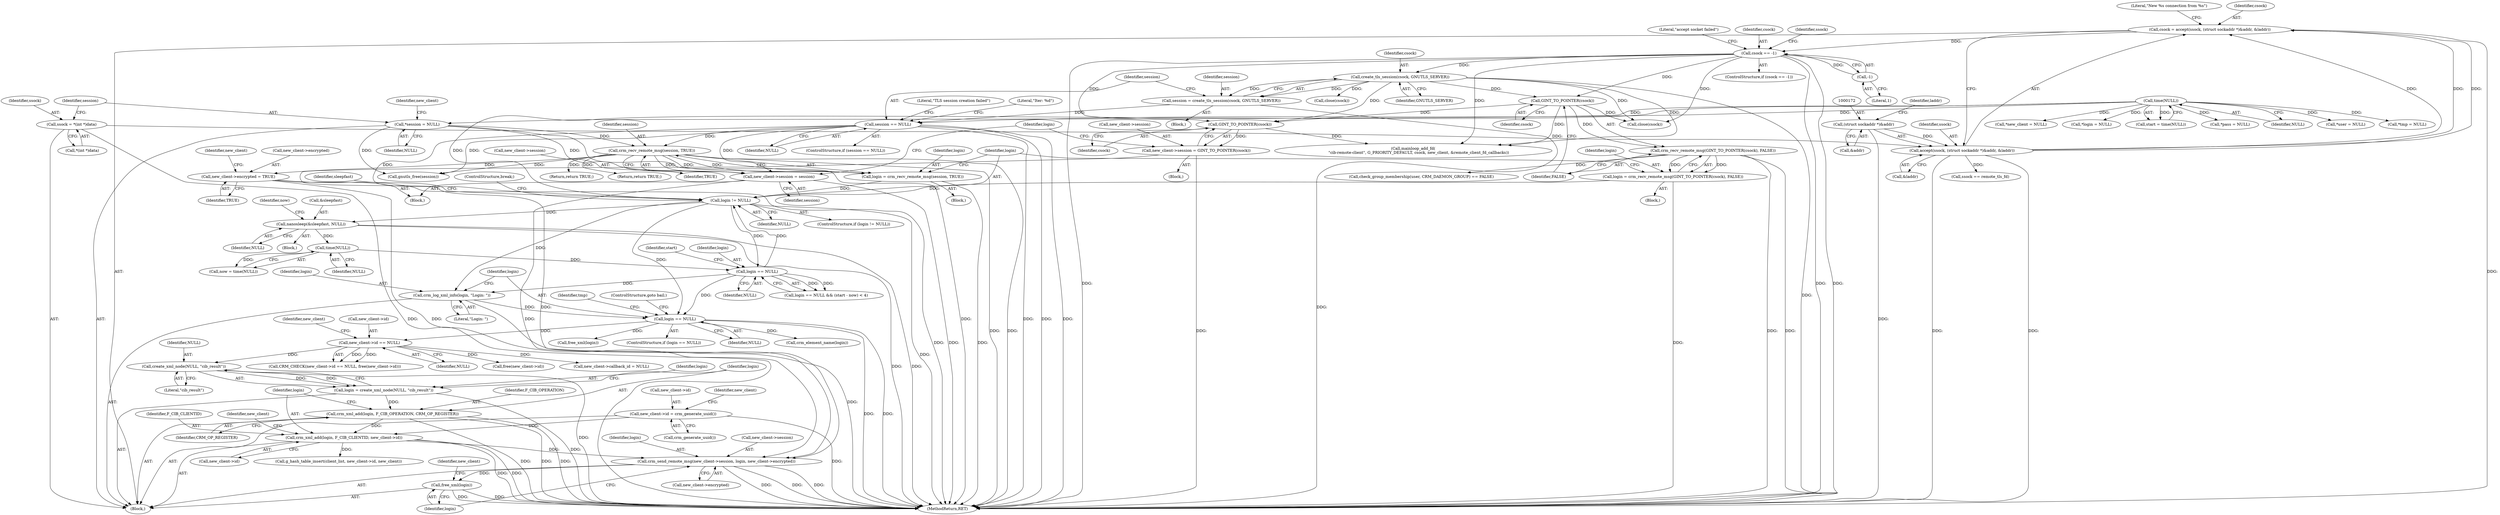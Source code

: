 digraph "1_pacemaker_564f7cc2a51dcd2f28ab12a13394f31be5aa3c93_2@API" {
"1000415" [label="(Call,crm_send_remote_msg(new_client->session, login, new_client->encrypted))"];
"1000392" [label="(Call,new_client->session = GINT_TO_POINTER(csock))"];
"1000396" [label="(Call,GINT_TO_POINTER(csock))"];
"1000190" [label="(Call,csock == -1)"];
"1000167" [label="(Call,csock = accept(ssock, (struct sockaddr *)&addr, &laddr))"];
"1000169" [label="(Call,accept(ssock, (struct sockaddr *)&addr, &laddr))"];
"1000129" [label="(Call,ssock = *(int *)data)"];
"1000171" [label="(Call,(struct sockaddr *)&addr)"];
"1000192" [label="(Call,-1)"];
"1000206" [label="(Call,create_tls_session(csock, GNUTLS_SERVER))"];
"1000241" [label="(Call,GINT_TO_POINTER(csock))"];
"1000385" [label="(Call,new_client->session = session)"];
"1000210" [label="(Call,session == NULL)"];
"1000204" [label="(Call,session = create_tls_session(csock, GNUTLS_SERVER))"];
"1000125" [label="(Call,time(NULL))"];
"1000233" [label="(Call,crm_recv_remote_msg(session, TRUE))"];
"1000136" [label="(Call,*session = NULL)"];
"1000409" [label="(Call,crm_xml_add(login, F_CIB_CLIENTID, new_client->id))"];
"1000405" [label="(Call,crm_xml_add(login, F_CIB_OPERATION, CRM_OP_REGISTER))"];
"1000400" [label="(Call,login = create_xml_node(NULL, \"cib_result\"))"];
"1000402" [label="(Call,create_xml_node(NULL, \"cib_result\"))"];
"1000350" [label="(Call,new_client->id == NULL)"];
"1000271" [label="(Call,login == NULL)"];
"1000267" [label="(Call,crm_log_xml_info(login, \"Login: \"))"];
"1000259" [label="(Call,login == NULL)"];
"1000245" [label="(Call,login != NULL)"];
"1000238" [label="(Call,login = crm_recv_remote_msg(GINT_TO_POINTER(csock), FALSE))"];
"1000240" [label="(Call,crm_recv_remote_msg(GINT_TO_POINTER(csock), FALSE))"];
"1000231" [label="(Call,login = crm_recv_remote_msg(session, TRUE))"];
"1000256" [label="(Call,time(NULL))"];
"1000250" [label="(Call,nanosleep(&sleepfast, NULL))"];
"1000359" [label="(Call,new_client->id = crm_generate_uuid())"];
"1000380" [label="(Call,new_client->encrypted = TRUE)"];
"1000423" [label="(Call,free_xml(login))"];
"1000204" [label="(Call,session = create_tls_session(csock, GNUTLS_SERVER))"];
"1000178" [label="(Literal,\"New %s connection from %s\")"];
"1000270" [label="(ControlStructure,if (login == NULL))"];
"1000234" [label="(Identifier,session)"];
"1000130" [label="(Identifier,ssock)"];
"1000268" [label="(Identifier,login)"];
"1000180" [label="(Call,ssock == remote_tls_fd)"];
"1000251" [label="(Call,&sleepfast)"];
"1000196" [label="(Literal,\"accept socket failed\")"];
"1000314" [label="(Call,check_group_membership(user, CRM_DAEMON_GROUP) == FALSE)"];
"1000242" [label="(Identifier,csock)"];
"1000351" [label="(Call,new_client->id)"];
"1000175" [label="(Call,&laddr)"];
"1000271" [label="(Call,login == NULL)"];
"1000131" [label="(Call,*(int *)data)"];
"1000176" [label="(Identifier,laddr)"];
"1000215" [label="(Literal,\"TLS session creation failed\")"];
"1000137" [label="(Identifier,session)"];
"1000423" [label="(Call,free_xml(login))"];
"1000407" [label="(Identifier,F_CIB_OPERATION)"];
"1000260" [label="(Identifier,login)"];
"1000419" [label="(Identifier,login)"];
"1000417" [label="(Identifier,new_client)"];
"1000397" [label="(Identifier,csock)"];
"1000457" [label="(Call,gnutls_free(session))"];
"1000212" [label="(Identifier,NULL)"];
"1000436" [label="(Call,g_hash_table_insert(client_list, new_client->id, new_client))"];
"1000253" [label="(Identifier,NULL)"];
"1000355" [label="(Call,free(new_client->id))"];
"1000403" [label="(Identifier,NULL)"];
"1000256" [label="(Call,time(NULL))"];
"1000384" [label="(Identifier,TRUE)"];
"1000275" [label="(ControlStructure,goto bail;)"];
"1000406" [label="(Identifier,login)"];
"1000152" [label="(Call,*pass = NULL)"];
"1000246" [label="(Identifier,login)"];
"1000387" [label="(Identifier,new_client)"];
"1000427" [label="(Identifier,new_client)"];
"1000243" [label="(Identifier,FALSE)"];
"1000463" [label="(Return,return TRUE;)"];
"1000240" [label="(Call,crm_recv_remote_msg(GINT_TO_POINTER(csock), FALSE))"];
"1000207" [label="(Identifier,csock)"];
"1000247" [label="(Identifier,NULL)"];
"1000193" [label="(Literal,1)"];
"1000126" [label="(Identifier,NULL)"];
"1000216" [label="(Call,close(csock))"];
"1000360" [label="(Call,new_client->id)"];
"1000148" [label="(Call,*user = NULL)"];
"1000442" [label="(Return,return TRUE;)"];
"1000239" [label="(Identifier,login)"];
"1000415" [label="(Call,crm_send_remote_msg(new_client->session, login, new_client->encrypted))"];
"1000359" [label="(Call,new_client->id = crm_generate_uuid())"];
"1000168" [label="(Identifier,csock)"];
"1000401" [label="(Identifier,login)"];
"1000429" [label="(Call,mainloop_add_fd(\n         \"cib-remote-client\", G_PRIORITY_DEFAULT, csock, new_client, &remote_client_fd_callbacks))"];
"1000357" [label="(Identifier,new_client)"];
"1000156" [label="(Call,*tmp = NULL)"];
"1000269" [label="(Literal,\"Login: \")"];
"1000273" [label="(Identifier,NULL)"];
"1000370" [label="(Call,new_client->callback_id = NULL)"];
"1000267" [label="(Call,crm_log_xml_info(login, \"Login: \"))"];
"1000392" [label="(Call,new_client->session = GINT_TO_POINTER(csock))"];
"1000408" [label="(Identifier,CRM_OP_REGISTER)"];
"1000108" [label="(Block,)"];
"1000203" [label="(Block,)"];
"1000250" [label="(Call,nanosleep(&sleepfast, NULL))"];
"1000350" [label="(Call,new_client->id == NULL)"];
"1000125" [label="(Call,time(NULL))"];
"1000396" [label="(Call,GINT_TO_POINTER(csock))"];
"1000191" [label="(Identifier,csock)"];
"1000192" [label="(Call,-1)"];
"1000278" [label="(Call,crm_element_name(login))"];
"1000206" [label="(Call,create_tls_session(csock, GNUTLS_SERVER))"];
"1000277" [label="(Identifier,tmp)"];
"1000230" [label="(Block,)"];
"1000411" [label="(Identifier,F_CIB_CLIENTID)"];
"1000233" [label="(Call,crm_recv_remote_msg(session, TRUE))"];
"1000363" [label="(Call,crm_generate_uuid())"];
"1000232" [label="(Identifier,login)"];
"1000380" [label="(Call,new_client->encrypted = TRUE)"];
"1000221" [label="(Block,)"];
"1000140" [label="(Call,*new_client = NULL)"];
"1000245" [label="(Call,login != NULL)"];
"1000171" [label="(Call,(struct sockaddr *)&addr)"];
"1000235" [label="(Identifier,TRUE)"];
"1000129" [label="(Call,ssock = *(int *)data)"];
"1000238" [label="(Call,login = crm_recv_remote_msg(GINT_TO_POINTER(csock), FALSE))"];
"1000420" [label="(Call,new_client->encrypted)"];
"1000209" [label="(ControlStructure,if (session == NULL))"];
"1000465" [label="(MethodReturn,RET)"];
"1000261" [label="(Identifier,NULL)"];
"1000136" [label="(Call,*session = NULL)"];
"1000249" [label="(ControlStructure,break;)"];
"1000144" [label="(Call,*login = NULL)"];
"1000410" [label="(Identifier,login)"];
"1000264" [label="(Identifier,start)"];
"1000244" [label="(ControlStructure,if (login != NULL))"];
"1000405" [label="(Call,crm_xml_add(login, F_CIB_OPERATION, CRM_OP_REGISTER))"];
"1000272" [label="(Identifier,login)"];
"1000409" [label="(Call,crm_xml_add(login, F_CIB_CLIENTID, new_client->id))"];
"1000170" [label="(Identifier,ssock)"];
"1000389" [label="(Identifier,session)"];
"1000190" [label="(Call,csock == -1)"];
"1000416" [label="(Call,new_client->session)"];
"1000258" [label="(Call,login == NULL && (start - now) < 4)"];
"1000379" [label="(Block,)"];
"1000138" [label="(Identifier,NULL)"];
"1000241" [label="(Call,GINT_TO_POINTER(csock))"];
"1000223" [label="(Literal,\"Iter: %d\")"];
"1000208" [label="(Identifier,GNUTLS_SERVER)"];
"1000381" [label="(Call,new_client->encrypted)"];
"1000349" [label="(Call,CRM_CHECK(new_client->id == NULL, free(new_client->id)))"];
"1000354" [label="(Identifier,NULL)"];
"1000211" [label="(Identifier,session)"];
"1000393" [label="(Call,new_client->session)"];
"1000255" [label="(Identifier,now)"];
"1000231" [label="(Call,login = crm_recv_remote_msg(session, TRUE))"];
"1000201" [label="(Identifier,ssock)"];
"1000402" [label="(Call,create_xml_node(NULL, \"cib_result\"))"];
"1000399" [label="(Identifier,login)"];
"1000459" [label="(Call,close(csock))"];
"1000424" [label="(Identifier,login)"];
"1000412" [label="(Call,new_client->id)"];
"1000169" [label="(Call,accept(ssock, (struct sockaddr *)&addr, &laddr))"];
"1000259" [label="(Call,login == NULL)"];
"1000205" [label="(Identifier,session)"];
"1000404" [label="(Literal,\"cib_result\")"];
"1000386" [label="(Call,new_client->session)"];
"1000391" [label="(Block,)"];
"1000210" [label="(Call,session == NULL)"];
"1000237" [label="(Block,)"];
"1000252" [label="(Identifier,sleepfast)"];
"1000123" [label="(Call,start = time(NULL))"];
"1000141" [label="(Identifier,new_client)"];
"1000366" [label="(Identifier,new_client)"];
"1000254" [label="(Call,now = time(NULL))"];
"1000461" [label="(Call,free_xml(login))"];
"1000257" [label="(Identifier,NULL)"];
"1000385" [label="(Call,new_client->session = session)"];
"1000189" [label="(ControlStructure,if (csock == -1))"];
"1000173" [label="(Call,&addr)"];
"1000167" [label="(Call,csock = accept(ssock, (struct sockaddr *)&addr, &laddr))"];
"1000400" [label="(Call,login = create_xml_node(NULL, \"cib_result\"))"];
"1000415" -> "1000108"  [label="AST: "];
"1000415" -> "1000420"  [label="CFG: "];
"1000416" -> "1000415"  [label="AST: "];
"1000419" -> "1000415"  [label="AST: "];
"1000420" -> "1000415"  [label="AST: "];
"1000424" -> "1000415"  [label="CFG: "];
"1000415" -> "1000465"  [label="DDG: "];
"1000415" -> "1000465"  [label="DDG: "];
"1000415" -> "1000465"  [label="DDG: "];
"1000392" -> "1000415"  [label="DDG: "];
"1000385" -> "1000415"  [label="DDG: "];
"1000409" -> "1000415"  [label="DDG: "];
"1000380" -> "1000415"  [label="DDG: "];
"1000415" -> "1000423"  [label="DDG: "];
"1000392" -> "1000391"  [label="AST: "];
"1000392" -> "1000396"  [label="CFG: "];
"1000393" -> "1000392"  [label="AST: "];
"1000396" -> "1000392"  [label="AST: "];
"1000399" -> "1000392"  [label="CFG: "];
"1000392" -> "1000465"  [label="DDG: "];
"1000396" -> "1000392"  [label="DDG: "];
"1000396" -> "1000397"  [label="CFG: "];
"1000397" -> "1000396"  [label="AST: "];
"1000190" -> "1000396"  [label="DDG: "];
"1000206" -> "1000396"  [label="DDG: "];
"1000241" -> "1000396"  [label="DDG: "];
"1000396" -> "1000429"  [label="DDG: "];
"1000190" -> "1000189"  [label="AST: "];
"1000190" -> "1000192"  [label="CFG: "];
"1000191" -> "1000190"  [label="AST: "];
"1000192" -> "1000190"  [label="AST: "];
"1000196" -> "1000190"  [label="CFG: "];
"1000201" -> "1000190"  [label="CFG: "];
"1000190" -> "1000465"  [label="DDG: "];
"1000190" -> "1000465"  [label="DDG: "];
"1000190" -> "1000465"  [label="DDG: "];
"1000167" -> "1000190"  [label="DDG: "];
"1000192" -> "1000190"  [label="DDG: "];
"1000190" -> "1000206"  [label="DDG: "];
"1000190" -> "1000241"  [label="DDG: "];
"1000190" -> "1000429"  [label="DDG: "];
"1000190" -> "1000459"  [label="DDG: "];
"1000167" -> "1000108"  [label="AST: "];
"1000167" -> "1000169"  [label="CFG: "];
"1000168" -> "1000167"  [label="AST: "];
"1000169" -> "1000167"  [label="AST: "];
"1000178" -> "1000167"  [label="CFG: "];
"1000167" -> "1000465"  [label="DDG: "];
"1000169" -> "1000167"  [label="DDG: "];
"1000169" -> "1000167"  [label="DDG: "];
"1000169" -> "1000167"  [label="DDG: "];
"1000169" -> "1000175"  [label="CFG: "];
"1000170" -> "1000169"  [label="AST: "];
"1000171" -> "1000169"  [label="AST: "];
"1000175" -> "1000169"  [label="AST: "];
"1000169" -> "1000465"  [label="DDG: "];
"1000169" -> "1000465"  [label="DDG: "];
"1000129" -> "1000169"  [label="DDG: "];
"1000171" -> "1000169"  [label="DDG: "];
"1000169" -> "1000180"  [label="DDG: "];
"1000129" -> "1000108"  [label="AST: "];
"1000129" -> "1000131"  [label="CFG: "];
"1000130" -> "1000129"  [label="AST: "];
"1000131" -> "1000129"  [label="AST: "];
"1000137" -> "1000129"  [label="CFG: "];
"1000129" -> "1000465"  [label="DDG: "];
"1000171" -> "1000173"  [label="CFG: "];
"1000172" -> "1000171"  [label="AST: "];
"1000173" -> "1000171"  [label="AST: "];
"1000176" -> "1000171"  [label="CFG: "];
"1000171" -> "1000465"  [label="DDG: "];
"1000192" -> "1000193"  [label="CFG: "];
"1000193" -> "1000192"  [label="AST: "];
"1000206" -> "1000204"  [label="AST: "];
"1000206" -> "1000208"  [label="CFG: "];
"1000207" -> "1000206"  [label="AST: "];
"1000208" -> "1000206"  [label="AST: "];
"1000204" -> "1000206"  [label="CFG: "];
"1000206" -> "1000465"  [label="DDG: "];
"1000206" -> "1000204"  [label="DDG: "];
"1000206" -> "1000204"  [label="DDG: "];
"1000206" -> "1000216"  [label="DDG: "];
"1000206" -> "1000241"  [label="DDG: "];
"1000206" -> "1000429"  [label="DDG: "];
"1000206" -> "1000459"  [label="DDG: "];
"1000241" -> "1000240"  [label="AST: "];
"1000241" -> "1000242"  [label="CFG: "];
"1000242" -> "1000241"  [label="AST: "];
"1000243" -> "1000241"  [label="CFG: "];
"1000241" -> "1000240"  [label="DDG: "];
"1000241" -> "1000429"  [label="DDG: "];
"1000241" -> "1000459"  [label="DDG: "];
"1000385" -> "1000379"  [label="AST: "];
"1000385" -> "1000389"  [label="CFG: "];
"1000386" -> "1000385"  [label="AST: "];
"1000389" -> "1000385"  [label="AST: "];
"1000399" -> "1000385"  [label="CFG: "];
"1000385" -> "1000465"  [label="DDG: "];
"1000210" -> "1000385"  [label="DDG: "];
"1000233" -> "1000385"  [label="DDG: "];
"1000136" -> "1000385"  [label="DDG: "];
"1000210" -> "1000209"  [label="AST: "];
"1000210" -> "1000212"  [label="CFG: "];
"1000211" -> "1000210"  [label="AST: "];
"1000212" -> "1000210"  [label="AST: "];
"1000215" -> "1000210"  [label="CFG: "];
"1000223" -> "1000210"  [label="CFG: "];
"1000210" -> "1000465"  [label="DDG: "];
"1000210" -> "1000465"  [label="DDG: "];
"1000210" -> "1000465"  [label="DDG: "];
"1000204" -> "1000210"  [label="DDG: "];
"1000125" -> "1000210"  [label="DDG: "];
"1000210" -> "1000233"  [label="DDG: "];
"1000210" -> "1000245"  [label="DDG: "];
"1000210" -> "1000457"  [label="DDG: "];
"1000204" -> "1000203"  [label="AST: "];
"1000205" -> "1000204"  [label="AST: "];
"1000211" -> "1000204"  [label="CFG: "];
"1000204" -> "1000465"  [label="DDG: "];
"1000125" -> "1000123"  [label="AST: "];
"1000125" -> "1000126"  [label="CFG: "];
"1000126" -> "1000125"  [label="AST: "];
"1000123" -> "1000125"  [label="CFG: "];
"1000125" -> "1000123"  [label="DDG: "];
"1000125" -> "1000136"  [label="DDG: "];
"1000125" -> "1000140"  [label="DDG: "];
"1000125" -> "1000144"  [label="DDG: "];
"1000125" -> "1000148"  [label="DDG: "];
"1000125" -> "1000152"  [label="DDG: "];
"1000125" -> "1000156"  [label="DDG: "];
"1000125" -> "1000245"  [label="DDG: "];
"1000233" -> "1000231"  [label="AST: "];
"1000233" -> "1000235"  [label="CFG: "];
"1000234" -> "1000233"  [label="AST: "];
"1000235" -> "1000233"  [label="AST: "];
"1000231" -> "1000233"  [label="CFG: "];
"1000233" -> "1000465"  [label="DDG: "];
"1000233" -> "1000465"  [label="DDG: "];
"1000233" -> "1000231"  [label="DDG: "];
"1000233" -> "1000231"  [label="DDG: "];
"1000136" -> "1000233"  [label="DDG: "];
"1000233" -> "1000380"  [label="DDG: "];
"1000233" -> "1000442"  [label="DDG: "];
"1000233" -> "1000457"  [label="DDG: "];
"1000233" -> "1000463"  [label="DDG: "];
"1000136" -> "1000108"  [label="AST: "];
"1000136" -> "1000138"  [label="CFG: "];
"1000137" -> "1000136"  [label="AST: "];
"1000138" -> "1000136"  [label="AST: "];
"1000141" -> "1000136"  [label="CFG: "];
"1000136" -> "1000465"  [label="DDG: "];
"1000136" -> "1000457"  [label="DDG: "];
"1000409" -> "1000108"  [label="AST: "];
"1000409" -> "1000412"  [label="CFG: "];
"1000410" -> "1000409"  [label="AST: "];
"1000411" -> "1000409"  [label="AST: "];
"1000412" -> "1000409"  [label="AST: "];
"1000417" -> "1000409"  [label="CFG: "];
"1000409" -> "1000465"  [label="DDG: "];
"1000409" -> "1000465"  [label="DDG: "];
"1000405" -> "1000409"  [label="DDG: "];
"1000359" -> "1000409"  [label="DDG: "];
"1000409" -> "1000436"  [label="DDG: "];
"1000405" -> "1000108"  [label="AST: "];
"1000405" -> "1000408"  [label="CFG: "];
"1000406" -> "1000405"  [label="AST: "];
"1000407" -> "1000405"  [label="AST: "];
"1000408" -> "1000405"  [label="AST: "];
"1000410" -> "1000405"  [label="CFG: "];
"1000405" -> "1000465"  [label="DDG: "];
"1000405" -> "1000465"  [label="DDG: "];
"1000405" -> "1000465"  [label="DDG: "];
"1000400" -> "1000405"  [label="DDG: "];
"1000400" -> "1000108"  [label="AST: "];
"1000400" -> "1000402"  [label="CFG: "];
"1000401" -> "1000400"  [label="AST: "];
"1000402" -> "1000400"  [label="AST: "];
"1000406" -> "1000400"  [label="CFG: "];
"1000400" -> "1000465"  [label="DDG: "];
"1000402" -> "1000400"  [label="DDG: "];
"1000402" -> "1000400"  [label="DDG: "];
"1000402" -> "1000404"  [label="CFG: "];
"1000403" -> "1000402"  [label="AST: "];
"1000404" -> "1000402"  [label="AST: "];
"1000402" -> "1000465"  [label="DDG: "];
"1000350" -> "1000402"  [label="DDG: "];
"1000350" -> "1000349"  [label="AST: "];
"1000350" -> "1000354"  [label="CFG: "];
"1000351" -> "1000350"  [label="AST: "];
"1000354" -> "1000350"  [label="AST: "];
"1000357" -> "1000350"  [label="CFG: "];
"1000350" -> "1000349"  [label="DDG: "];
"1000350" -> "1000349"  [label="DDG: "];
"1000271" -> "1000350"  [label="DDG: "];
"1000350" -> "1000355"  [label="DDG: "];
"1000350" -> "1000370"  [label="DDG: "];
"1000271" -> "1000270"  [label="AST: "];
"1000271" -> "1000273"  [label="CFG: "];
"1000272" -> "1000271"  [label="AST: "];
"1000273" -> "1000271"  [label="AST: "];
"1000275" -> "1000271"  [label="CFG: "];
"1000277" -> "1000271"  [label="CFG: "];
"1000271" -> "1000465"  [label="DDG: "];
"1000271" -> "1000465"  [label="DDG: "];
"1000267" -> "1000271"  [label="DDG: "];
"1000259" -> "1000271"  [label="DDG: "];
"1000245" -> "1000271"  [label="DDG: "];
"1000271" -> "1000278"  [label="DDG: "];
"1000271" -> "1000461"  [label="DDG: "];
"1000267" -> "1000108"  [label="AST: "];
"1000267" -> "1000269"  [label="CFG: "];
"1000268" -> "1000267"  [label="AST: "];
"1000269" -> "1000267"  [label="AST: "];
"1000272" -> "1000267"  [label="CFG: "];
"1000267" -> "1000465"  [label="DDG: "];
"1000259" -> "1000267"  [label="DDG: "];
"1000245" -> "1000267"  [label="DDG: "];
"1000259" -> "1000258"  [label="AST: "];
"1000259" -> "1000261"  [label="CFG: "];
"1000260" -> "1000259"  [label="AST: "];
"1000261" -> "1000259"  [label="AST: "];
"1000264" -> "1000259"  [label="CFG: "];
"1000258" -> "1000259"  [label="CFG: "];
"1000259" -> "1000245"  [label="DDG: "];
"1000259" -> "1000258"  [label="DDG: "];
"1000259" -> "1000258"  [label="DDG: "];
"1000245" -> "1000259"  [label="DDG: "];
"1000256" -> "1000259"  [label="DDG: "];
"1000245" -> "1000244"  [label="AST: "];
"1000245" -> "1000247"  [label="CFG: "];
"1000246" -> "1000245"  [label="AST: "];
"1000247" -> "1000245"  [label="AST: "];
"1000249" -> "1000245"  [label="CFG: "];
"1000252" -> "1000245"  [label="CFG: "];
"1000245" -> "1000465"  [label="DDG: "];
"1000238" -> "1000245"  [label="DDG: "];
"1000231" -> "1000245"  [label="DDG: "];
"1000245" -> "1000250"  [label="DDG: "];
"1000238" -> "1000237"  [label="AST: "];
"1000238" -> "1000240"  [label="CFG: "];
"1000239" -> "1000238"  [label="AST: "];
"1000240" -> "1000238"  [label="AST: "];
"1000246" -> "1000238"  [label="CFG: "];
"1000238" -> "1000465"  [label="DDG: "];
"1000240" -> "1000238"  [label="DDG: "];
"1000240" -> "1000238"  [label="DDG: "];
"1000240" -> "1000243"  [label="CFG: "];
"1000243" -> "1000240"  [label="AST: "];
"1000240" -> "1000465"  [label="DDG: "];
"1000240" -> "1000465"  [label="DDG: "];
"1000240" -> "1000314"  [label="DDG: "];
"1000231" -> "1000230"  [label="AST: "];
"1000232" -> "1000231"  [label="AST: "];
"1000246" -> "1000231"  [label="CFG: "];
"1000231" -> "1000465"  [label="DDG: "];
"1000256" -> "1000254"  [label="AST: "];
"1000256" -> "1000257"  [label="CFG: "];
"1000257" -> "1000256"  [label="AST: "];
"1000254" -> "1000256"  [label="CFG: "];
"1000256" -> "1000254"  [label="DDG: "];
"1000250" -> "1000256"  [label="DDG: "];
"1000250" -> "1000221"  [label="AST: "];
"1000250" -> "1000253"  [label="CFG: "];
"1000251" -> "1000250"  [label="AST: "];
"1000253" -> "1000250"  [label="AST: "];
"1000255" -> "1000250"  [label="CFG: "];
"1000250" -> "1000465"  [label="DDG: "];
"1000250" -> "1000465"  [label="DDG: "];
"1000359" -> "1000108"  [label="AST: "];
"1000359" -> "1000363"  [label="CFG: "];
"1000360" -> "1000359"  [label="AST: "];
"1000363" -> "1000359"  [label="AST: "];
"1000366" -> "1000359"  [label="CFG: "];
"1000359" -> "1000465"  [label="DDG: "];
"1000380" -> "1000379"  [label="AST: "];
"1000380" -> "1000384"  [label="CFG: "];
"1000381" -> "1000380"  [label="AST: "];
"1000384" -> "1000380"  [label="AST: "];
"1000387" -> "1000380"  [label="CFG: "];
"1000380" -> "1000465"  [label="DDG: "];
"1000423" -> "1000108"  [label="AST: "];
"1000423" -> "1000424"  [label="CFG: "];
"1000424" -> "1000423"  [label="AST: "];
"1000427" -> "1000423"  [label="CFG: "];
"1000423" -> "1000465"  [label="DDG: "];
"1000423" -> "1000465"  [label="DDG: "];
}
